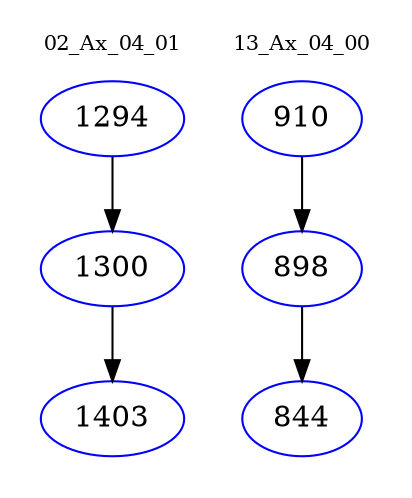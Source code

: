 digraph{
subgraph cluster_0 {
color = white
label = "02_Ax_04_01";
fontsize=10;
T0_1294 [label="1294", color="blue"]
T0_1294 -> T0_1300 [color="black"]
T0_1300 [label="1300", color="blue"]
T0_1300 -> T0_1403 [color="black"]
T0_1403 [label="1403", color="blue"]
}
subgraph cluster_1 {
color = white
label = "13_Ax_04_00";
fontsize=10;
T1_910 [label="910", color="blue"]
T1_910 -> T1_898 [color="black"]
T1_898 [label="898", color="blue"]
T1_898 -> T1_844 [color="black"]
T1_844 [label="844", color="blue"]
}
}
